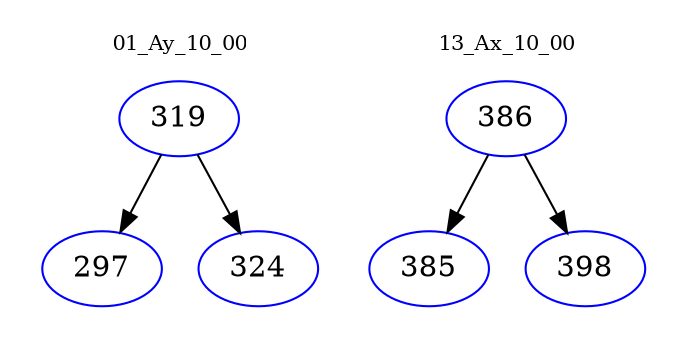 digraph{
subgraph cluster_0 {
color = white
label = "01_Ay_10_00";
fontsize=10;
T0_319 [label="319", color="blue"]
T0_319 -> T0_297 [color="black"]
T0_297 [label="297", color="blue"]
T0_319 -> T0_324 [color="black"]
T0_324 [label="324", color="blue"]
}
subgraph cluster_1 {
color = white
label = "13_Ax_10_00";
fontsize=10;
T1_386 [label="386", color="blue"]
T1_386 -> T1_385 [color="black"]
T1_385 [label="385", color="blue"]
T1_386 -> T1_398 [color="black"]
T1_398 [label="398", color="blue"]
}
}

